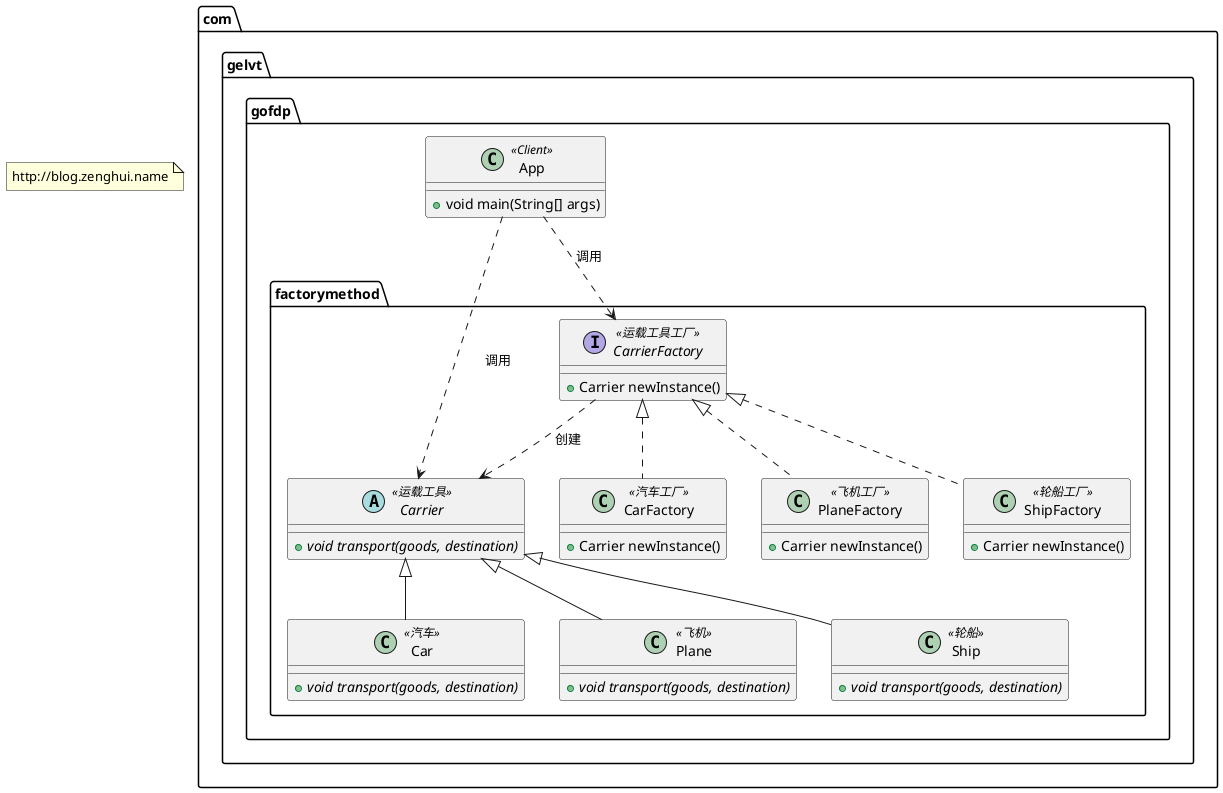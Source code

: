 @startuml

package com.gelvt.gofdp.factorymethod{

    abstract class Carrier <<运载工具>>{
        + {abstract} void transport(goods, destination)
    }

    class Car <<汽车>> extends Carrier{
        + {abstract} void transport(goods, destination)
    }

    class Plane <<飞机>> extends Carrier{
        + {abstract} void transport(goods, destination)
    }

    class Ship <<轮船>> extends Carrier{
        + {abstract} void transport(goods, destination)
    }

    interface CarrierFactory <<运载工具工厂>>{
        + Carrier newInstance()
    }

    class CarFactory <<汽车工厂>> implements CarrierFactory{
        + Carrier newInstance()
    }

    class PlaneFactory <<飞机工厂>> implements CarrierFactory{
            + Carrier newInstance()
    }

    class ShipFactory <<轮船工厂>> implements CarrierFactory{
            + Carrier newInstance()
    }

    CarrierFactory ..> Carrier : 创建
}

package com.gelvt.gofdp{
    class App <<Client>>{
        + void main(String[] args)
    }
}

App ..> CarrierFactory : 调用
App ..> Carrier : 调用

note "http://blog.zenghui.name" as copyright

@enduml